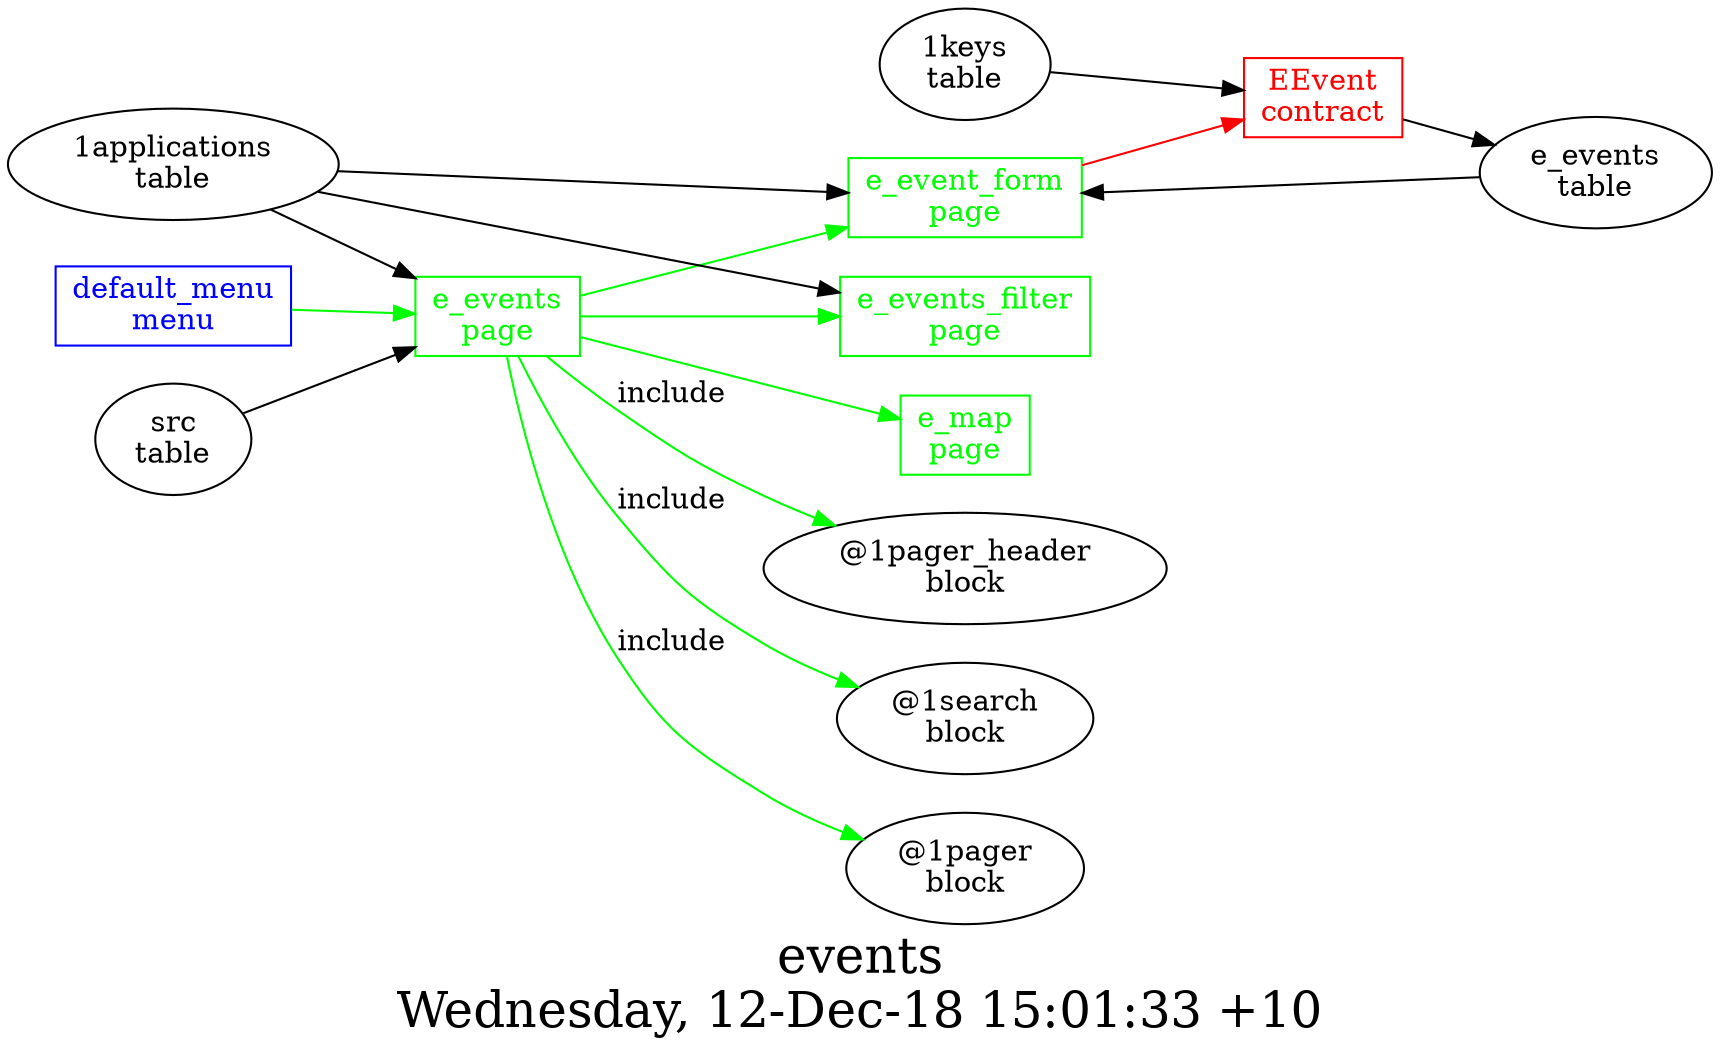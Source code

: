 digraph G {
fontsize="24";
label="events\nWednesday, 12-Dec-18 15:01:33 +10";
nojustify=true;
ordering=out;
rankdir=LR;
size="30";
"default_menu\nmenu" -> "e_events\npage"  [ color=green ]
"default_menu\nmenu" [color=blue, fontcolor=blue, group=menus, shape=record];
"e_event_form\npage" -> "EEvent\ncontract"  [ color=red ]
"1applications\ntable" -> "e_event_form\npage"
"e_events\ntable" -> "e_event_form\npage"
"e_event_form\npage" [color=green, fontcolor=green, group=pages, shape=record];
"1applications\ntable" -> "e_events\npage"
"src\ntable" -> "e_events\npage"
"e_events\npage" -> "e_event_form\npage"  [ color=green ]
"e_events\npage" -> "e_events_filter\npage"  [ color=green ]
"e_events\npage" -> "e_map\npage"  [ color=green ]
"e_events\npage" -> "@1pager_header\nblock"  [ color=green, label=include ]
"e_events\npage" -> "@1search\nblock"  [ color=green, label=include ]
"e_events\npage" -> "@1pager\nblock"  [ color=green, label=include ]
"e_events\npage" [color=green, fontcolor=green, group=pages, shape=record];
"1applications\ntable" -> "e_events_filter\npage"
"e_events_filter\npage" [color=green, fontcolor=green, group=pages, shape=record];
"e_map\npage" [color=green, fontcolor=green, group=pages, shape=record];
"EEvent\ncontract" -> "e_events\ntable"  [ color="" ]
"1keys\ntable" -> "EEvent\ncontract"
"EEvent\ncontract" [color=red, fontcolor=red, group=contracts, shape=record];
"e_events\ntable" [color="", fontcolor="", group=tables, shape=""];
}
